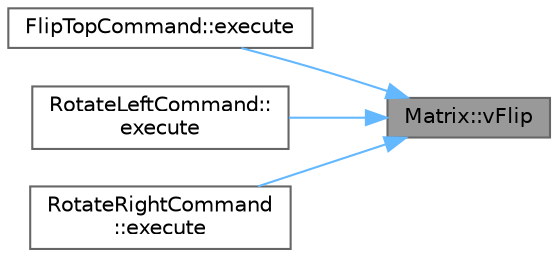digraph "Matrix::vFlip"
{
 // INTERACTIVE_SVG=YES
 // LATEX_PDF_SIZE
  bgcolor="transparent";
  edge [fontname=Helvetica,fontsize=10,labelfontname=Helvetica,labelfontsize=10];
  node [fontname=Helvetica,fontsize=10,shape=box,height=0.2,width=0.4];
  rankdir="RL";
  Node1 [id="Node000001",label="Matrix::vFlip",height=0.2,width=0.4,color="gray40", fillcolor="grey60", style="filled", fontcolor="black",tooltip="Vertically flips the matrix."];
  Node1 -> Node2 [id="edge1_Node000001_Node000002",dir="back",color="steelblue1",style="solid",tooltip=" "];
  Node2 [id="Node000002",label="FlipTopCommand::execute",height=0.2,width=0.4,color="grey40", fillcolor="white", style="filled",URL="$class_flip_top_command.html#add4c592fbbaced41eb760a2c22511bc1",tooltip="Executes the command on the provided image."];
  Node1 -> Node3 [id="edge2_Node000001_Node000003",dir="back",color="steelblue1",style="solid",tooltip=" "];
  Node3 [id="Node000003",label="RotateLeftCommand::\lexecute",height=0.2,width=0.4,color="grey40", fillcolor="white", style="filled",URL="$class_rotate_left_command.html#a6ab2781e2b34763398ac1e51e8081425",tooltip="Executes the command on the provided image."];
  Node1 -> Node4 [id="edge3_Node000001_Node000004",dir="back",color="steelblue1",style="solid",tooltip=" "];
  Node4 [id="Node000004",label="RotateRightCommand\l::execute",height=0.2,width=0.4,color="grey40", fillcolor="white", style="filled",URL="$class_rotate_right_command.html#a60d087ffe32313971df08bcd7438fb3d",tooltip="Executes the command on the provided image."];
}
